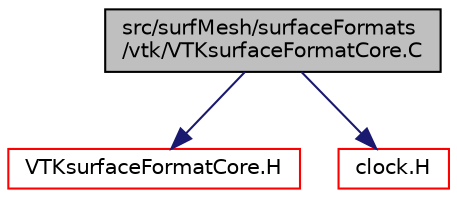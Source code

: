 digraph "src/surfMesh/surfaceFormats/vtk/VTKsurfaceFormatCore.C"
{
  bgcolor="transparent";
  edge [fontname="Helvetica",fontsize="10",labelfontname="Helvetica",labelfontsize="10"];
  node [fontname="Helvetica",fontsize="10",shape=record];
  Node0 [label="src/surfMesh/surfaceFormats\l/vtk/VTKsurfaceFormatCore.C",height=0.2,width=0.4,color="black", fillcolor="grey75", style="filled", fontcolor="black"];
  Node0 -> Node1 [color="midnightblue",fontsize="10",style="solid",fontname="Helvetica"];
  Node1 [label="VTKsurfaceFormatCore.H",height=0.2,width=0.4,color="red",URL="$a15554.html"];
  Node0 -> Node197 [color="midnightblue",fontsize="10",style="solid",fontname="Helvetica"];
  Node197 [label="clock.H",height=0.2,width=0.4,color="red",URL="$a10919.html"];
}
